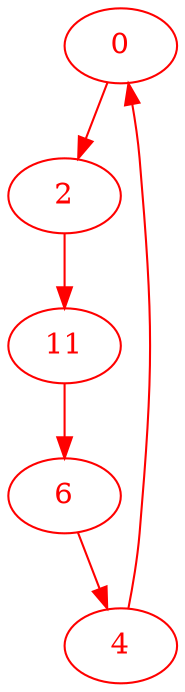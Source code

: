digraph g{
node [color = red, fontcolor=red]; 0 2 4 6 11 ;
0 -> 2 [color=red] ;
2 -> 11 [color=red] ;
4 -> 0 [color=red] ;
6 -> 4 [color=red] ;
11 -> 6 [color=red] ;
}